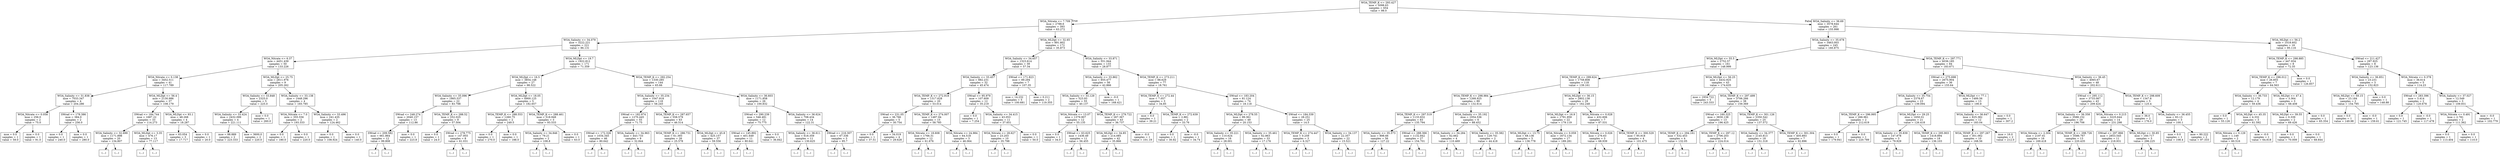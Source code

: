 digraph Tree {
node [shape=box] ;
0 [label="WOA_TEMP_K <= 293.427\nmse = 5098.63\nsamples = 654\nvalue = 98.0"] ;
1 [label="WOA_Nitrate <= 7.709\nmse = 2788.6\nsamples = 393\nvalue = 63.272"] ;
0 -> 1 [labeldistance=2.5, labelangle=45, headlabel="True"] ;
2 [label="WOA_Salinity <= 34.079\nmse = 3222.221\nsamples = 221\nvalue = 86.131"] ;
1 -> 2 ;
3 [label="WOA_Nitrate <= 6.37\nmse = 4451.439\nsamples = 50\nvalue = 133.226"] ;
2 -> 3 ;
4 [label="WOA_Nitrate <= 0.138\nmse = 3452.511\nsamples = 41\nvalue = 117.789"] ;
3 -> 4 ;
5 [label="WOA_Salinity <= 31.838\nmse = 7033.347\nsamples = 4\nvalue = 204.286"] ;
4 -> 5 ;
6 [label="WOA_Nitrate <= 0.058\nmse = 256.0\nsamples = 2\nvalue = 75.0"] ;
5 -> 6 ;
7 [label="mse = 0.0\nsamples = 1\nvalue = 59.0"] ;
6 -> 7 ;
8 [label="mse = 0.0\nsamples = 1\nvalue = 91.0"] ;
6 -> 8 ;
9 [label="SWrad <= 178.386\nmse = 384.0\nsamples = 2\nvalue = 256.0"] ;
5 -> 9 ;
10 [label="mse = 0.0\nsamples = 1\nvalue = 240.0"] ;
9 -> 10 ;
11 [label="mse = 0.0\nsamples = 1\nvalue = 280.0"] ;
9 -> 11 ;
12 [label="WOA_MLDpt <= 56.4\nmse = 2130.986\nsamples = 37\nvalue = 108.179"] ;
4 -> 12 ;
13 [label="SWrad <= 184.744\nmse = 1687.22\nsamples = 33\nvalue = 114.273"] ;
12 -> 13 ;
14 [label="WOA_Salinity <= 32.699\nmse = 1171.898\nsamples = 20\nvalue = 134.807"] ;
13 -> 14 ;
15 [label="(...)"] ;
14 -> 15 ;
42 [label="(...)"] ;
14 -> 42 ;
53 [label="WOA_MLDpt <= 3.35\nmse = 476.17\nsamples = 13\nvalue = 77.117"] ;
13 -> 53 ;
54 [label="(...)"] ;
53 -> 54 ;
55 [label="(...)"] ;
53 -> 55 ;
74 [label="WOA_MLDpt <= 93.1\nmse = 48.268\nsamples = 4\nvalue = 18.287"] ;
12 -> 74 ;
75 [label="mse = 63.054\nsamples = 3\nvalue = 17.717"] ;
74 -> 75 ;
76 [label="mse = 0.0\nsamples = 1\nvalue = 20.0"] ;
74 -> 76 ;
77 [label="WOA_MLDpt <= 25.75\nmse = 2811.976\nsamples = 9\nvalue = 205.262"] ;
3 -> 77 ;
78 [label="WOA_Salinity <= 33.848\nmse = 2325.0\nsamples = 5\nvalue = 225.0"] ;
77 -> 78 ;
79 [label="WOA_Salinity <= 33.424\nmse = 2432.099\nsamples = 4\nvalue = 221.111"] ;
78 -> 79 ;
80 [label="mse = 88.889\nsamples = 2\nvalue = 223.333"] ;
79 -> 80 ;
81 [label="mse = 3600.0\nsamples = 2\nvalue = 220.0"] ;
79 -> 81 ;
82 [label="mse = 0.0\nsamples = 1\nvalue = 260.0"] ;
78 -> 82 ;
83 [label="WOA_Salinity <= 33.138\nmse = 1448.296\nsamples = 4\nvalue = 165.785"] ;
77 -> 83 ;
84 [label="WOA_Nitrate <= 7.0\nmse = 355.556\nsamples = 2\nvalue = 193.333"] ;
83 -> 84 ;
85 [label="mse = 0.0\nsamples = 1\nvalue = 180.0"] ;
84 -> 85 ;
86 [label="mse = 0.0\nsamples = 1\nvalue = 220.0"] ;
84 -> 86 ;
87 [label="WOA_Salinity <= 33.496\nmse = 241.435\nsamples = 2\nvalue = 124.462"] ;
83 -> 87 ;
88 [label="mse = 0.0\nsamples = 1\nvalue = 108.924"] ;
87 -> 88 ;
89 [label="mse = 0.0\nsamples = 1\nvalue = 140.0"] ;
87 -> 89 ;
90 [label="WOA_MLDpt <= 19.7\nmse = 1922.812\nsamples = 171\nvalue = 71.359"] ;
2 -> 90 ;
91 [label="WOA_MLDpt <= 16.5\nmse = 3854.148\nsamples = 27\nvalue = 98.522"] ;
90 -> 91 ;
92 [label="WOA_Salinity <= 35.096\nmse = 1865.537\nsamples = 22\nvalue = 83.798"] ;
91 -> 92 ;
93 [label="SWrad <= 248.274\nmse = 2040.157\nsamples = 13\nvalue = 112.86"] ;
92 -> 93 ;
94 [label="SWrad <= 209.582\nmse = 661.864\nsamples = 12\nvalue = 99.808"] ;
93 -> 94 ;
95 [label="(...)"] ;
94 -> 95 ;
116 [label="(...)"] ;
94 -> 116 ;
117 [label="mse = 0.0\nsamples = 1\nvalue = 223.8"] ;
93 -> 117 ;
118 [label="WOA_TEMP_K <= 288.52\nmse = 252.025\nsamples = 9\nvalue = 57.504"] ;
92 -> 118 ;
119 [label="mse = 0.0\nsamples = 1\nvalue = 24.0"] ;
118 -> 119 ;
120 [label="SWrad <= 278.775\nmse = 147.955\nsamples = 8\nvalue = 61.031"] ;
118 -> 120 ;
121 [label="(...)"] ;
120 -> 121 ;
126 [label="(...)"] ;
120 -> 126 ;
129 [label="WOA_MLDpt <= 18.05\nmse = 6900.125\nsamples = 5\nvalue = 182.657"] ;
91 -> 129 ;
130 [label="WOA_TEMP_K <= 288.553\nmse = 1260.75\nsamples = 2\nvalue = 249.5"] ;
129 -> 130 ;
131 [label="mse = 0.0\nsamples = 1\nvalue = 270.0"] ;
130 -> 131 ;
132 [label="mse = 0.0\nsamples = 1\nvalue = 188.0"] ;
130 -> 132 ;
133 [label="WOA_TEMP_K <= 288.461\nmse = 518.949\nsamples = 3\nvalue = 93.533"] ;
129 -> 133 ;
134 [label="WOA_Salinity <= 34.846\nmse = 79.21\nsamples = 2\nvalue = 108.8"] ;
133 -> 134 ;
135 [label="(...)"] ;
134 -> 135 ;
136 [label="(...)"] ;
134 -> 136 ;
137 [label="mse = 0.0\nsamples = 1\nvalue = 63.0"] ;
133 -> 137 ;
138 [label="WOA_TEMP_K <= 292.254\nmse = 1330.285\nsamples = 144\nvalue = 65.66"] ;
90 -> 138 ;
139 [label="WOA_Salinity <= 35.234\nmse = 1047.918\nsamples = 118\nvalue = 58.245"] ;
138 -> 139 ;
140 [label="SWrad <= 182.974\nmse = 1270.445\nsamples = 55\nvalue = 71.75"] ;
139 -> 140 ;
141 [label="SWrad <= 172.326\nmse = 1034.345\nsamples = 46\nvalue = 80.642"] ;
140 -> 141 ;
142 [label="(...)"] ;
141 -> 142 ;
207 [label="(...)"] ;
141 -> 207 ;
208 [label="WOA_Salinity <= 34.963\nmse = 443.733\nsamples = 9\nvalue = 32.844"] ;
140 -> 208 ;
209 [label="(...)"] ;
208 -> 209 ;
216 [label="(...)"] ;
208 -> 216 ;
225 [label="WOA_TEMP_K <= 287.657\nmse = 558.579\nsamples = 63\nvalue = 46.514"] ;
139 -> 225 ;
226 [label="WOA_TEMP_K <= 286.731\nmse = 61.393\nsamples = 26\nvalue = 25.578"] ;
225 -> 226 ;
227 [label="(...)"] ;
226 -> 227 ;
244 [label="(...)"] ;
226 -> 244 ;
249 [label="WOA_MLDpt <= 45.8\nmse = 425.157\nsamples = 37\nvalue = 59.556"] ;
225 -> 249 ;
250 [label="(...)"] ;
249 -> 250 ;
265 [label="(...)"] ;
249 -> 265 ;
306 [label="WOA_Salinity <= 36.603\nmse = 1171.858\nsamples = 26\nvalue = 100.832"] ;
138 -> 306 ;
307 [label="SWrad <= 290.239\nmse = 546.491\nsamples = 12\nvalue = 75.775"] ;
306 -> 307 ;
308 [label="SWrad <= 145.892\nmse = 401.649\nsamples = 11\nvalue = 80.641"] ;
307 -> 308 ;
309 [label="(...)"] ;
308 -> 309 ;
314 [label="(...)"] ;
308 -> 314 ;
327 [label="mse = 0.0\nsamples = 1\nvalue = 36.842"] ;
307 -> 327 ;
328 [label="WOA_Salinity <= 36.624\nmse = 708.434\nsamples = 14\nvalue = 122.31"] ;
306 -> 328 ;
329 [label="WOA_Salinity <= 36.611\nmse = 618.359\nsamples = 11\nvalue = 130.625"] ;
328 -> 329 ;
330 [label="(...)"] ;
329 -> 330 ;
335 [label="(...)"] ;
329 -> 335 ;
340 [label="SWrad <= 216.307\nmse = 67.336\nsamples = 3\nvalue = 95.7"] ;
328 -> 340 ;
341 [label="(...)"] ;
340 -> 341 ;
342 [label="(...)"] ;
340 -> 342 ;
343 [label="WOA_MLDpt <= 32.65\nmse = 891.802\nsamples = 172\nvalue = 35.873"] ;
1 -> 343 ;
344 [label="WOA_Salinity <= 34.657\nmse = 1323.614\nsamples = 39\nvalue = 57.34"] ;
343 -> 344 ;
345 [label="WOA_Salinity <= 33.457\nmse = 882.231\nsamples = 32\nvalue = 45.474"] ;
344 -> 345 ;
346 [label="WOA_TEMP_K <= 272.918\nmse = 1317.628\nsamples = 20\nvalue = 53.014"] ;
345 -> 346 ;
347 [label="SWrad <= 231.05\nmse = 36.766\nsamples = 5\nvalue = 30.754"] ;
346 -> 347 ;
348 [label="mse = 0.0\nsamples = 1\nvalue = 37.51"] ;
347 -> 348 ;
349 [label="mse = 34.019\nsamples = 4\nvalue = 29.628"] ;
347 -> 349 ;
350 [label="WOA_TEMP_K <= 274.007\nmse = 1487.94\nsamples = 15\nvalue = 58.785"] ;
346 -> 350 ;
351 [label="WOA_Nitrate <= 18.608\nmse = 1766.31\nsamples = 12\nvalue = 61.676"] ;
350 -> 351 ;
352 [label="(...)"] ;
351 -> 352 ;
353 [label="(...)"] ;
351 -> 353 ;
356 [label="WOA_Nitrate <= 24.984\nmse = 64.518\nsamples = 3\nvalue = 46.064"] ;
350 -> 356 ;
357 [label="(...)"] ;
356 -> 357 ;
360 [label="(...)"] ;
356 -> 360 ;
361 [label="SWrad <= 95.979\nmse = 107.609\nsamples = 12\nvalue = 35.219"] ;
345 -> 361 ;
362 [label="mse = 0.0\nsamples = 1\nvalue = 7.254"] ;
361 -> 362 ;
363 [label="WOA_Salinity <= 34.415\nmse = 43.053\nsamples = 11\nvalue = 37.651"] ;
361 -> 363 ;
364 [label="WOA_Nitrate <= 28.627\nmse = 23.203\nsamples = 10\nvalue = 35.798"] ;
363 -> 364 ;
365 [label="(...)"] ;
364 -> 365 ;
382 [label="(...)"] ;
364 -> 382 ;
383 [label="mse = 0.0\nsamples = 1\nvalue = 50.0"] ;
363 -> 383 ;
384 [label="SWrad <= 171.823\nmse = 89.294\nsamples = 7\nvalue = 107.35"] ;
344 -> 384 ;
385 [label="mse = 14.232\nsamples = 5\nvalue = 100.681"] ;
384 -> 385 ;
386 [label="mse = 0.211\nsamples = 2\nvalue = 119.355"] ;
384 -> 386 ;
387 [label="WOA_Salinity <= 33.871\nmse = 551.944\nsamples = 133\nvalue = 28.877"] ;
343 -> 387 ;
388 [label="WOA_Salinity <= 33.862\nmse = 855.477\nsamples = 56\nvalue = 42.866"] ;
387 -> 388 ;
389 [label="WOA_Salinity <= 33.129\nmse = 523.93\nsamples = 55\nvalue = 40.137"] ;
388 -> 389 ;
390 [label="WOA_Nitrate <= 13.07\nmse = 1379.907\nsamples = 12\nvalue = 55.135"] ;
389 -> 390 ;
391 [label="mse = 0.0\nsamples = 1\nvalue = 34.0"] ;
390 -> 391 ;
392 [label="SWrad <= 63.625\nmse = 1436.49\nsamples = 11\nvalue = 56.455"] ;
390 -> 392 ;
393 [label="(...)"] ;
392 -> 393 ;
394 [label="(...)"] ;
392 -> 394 ;
397 [label="WOA_TEMP_K <= 279.722\nmse = 267.367\nsamples = 43\nvalue = 36.737"] ;
389 -> 397 ;
398 [label="WOA_MLDpt <= 34.85\nmse = 214.085\nsamples = 42\nvalue = 35.866"] ;
397 -> 398 ;
399 [label="(...)"] ;
398 -> 399 ;
400 [label="(...)"] ;
398 -> 400 ;
473 [label="mse = -0.0\nsamples = 1\nvalue = 101.19"] ;
397 -> 473 ;
474 [label="mse = -0.0\nsamples = 1\nvalue = 168.421"] ;
388 -> 474 ;
475 [label="WOA_TEMP_K <= 273.211\nmse = 88.629\nsamples = 77\nvalue = 18.761"] ;
387 -> 475 ;
476 [label="WOA_TEMP_K <= 272.44\nmse = 7.057\nsamples = 3\nvalue = 34.85"] ;
475 -> 476 ;
477 [label="mse = 0.0\nsamples = 1\nvalue = 39.21"] ;
476 -> 477 ;
478 [label="WOA_TEMP_K <= 272.639\nmse = 2.881\nsamples = 2\nvalue = 33.76"] ;
476 -> 478 ;
479 [label="mse = 0.0\nsamples = 1\nvalue = 30.82"] ;
478 -> 479 ;
480 [label="mse = -0.0\nsamples = 1\nvalue = 34.74"] ;
478 -> 480 ;
481 [label="SWrad <= 183.204\nmse = 81.124\nsamples = 74\nvalue = 18.118"] ;
475 -> 481 ;
482 [label="WOA_MLDpt <= 278.55\nmse = 99.361\nsamples = 49\nvalue = 20.153"] ;
481 -> 482 ;
483 [label="WOA_Salinity <= 35.221\nmse = 110.624\nsamples = 16\nvalue = 28.001"] ;
482 -> 483 ;
484 [label="(...)"] ;
483 -> 484 ;
507 [label="(...)"] ;
483 -> 507 ;
514 [label="WOA_Salinity <= 35.461\nmse = 62.863\nsamples = 33\nvalue = 17.176"] ;
482 -> 514 ;
515 [label="(...)"] ;
514 -> 515 ;
524 [label="(...)"] ;
514 -> 524 ;
531 [label="SWrad <= 184.339\nmse = 28.251\nsamples = 25\nvalue = 14.5"] ;
481 -> 531 ;
532 [label="WOA_TEMP_K <= 274.447\nmse = 0.259\nsamples = 3\nvalue = 6.327"] ;
531 -> 532 ;
533 [label="(...)"] ;
532 -> 533 ;
534 [label="(...)"] ;
532 -> 534 ;
535 [label="WOA_Salinity <= 34.137\nmse = 22.357\nsamples = 22\nvalue = 15.521"] ;
531 -> 535 ;
536 [label="(...)"] ;
535 -> 536 ;
569 [label="(...)"] ;
535 -> 569 ;
574 [label="WOA_Salinity <= 36.69\nmse = 3578.644\nsamples = 261\nvalue = 155.998"] ;
0 -> 574 [labeldistance=2.5, labelangle=-45, headlabel="False"] ;
575 [label="WOA_Salinity <= 35.678\nmse = 3463.003\nsamples = 245\nvalue = 160.875"] ;
574 -> 575 ;
576 [label="WOA_MLDpt <= 55.5\nmse = 2752.57\nsamples = 161\nvalue = 148.999"] ;
575 -> 576 ;
577 [label="WOA_TEMP_K <= 299.624\nmse = 1758.808\nsamples = 118\nvalue = 139.161"] ;
576 -> 577 ;
578 [label="WOA_TEMP_K <= 298.984\nmse = 1268.925\nsamples = 89\nvalue = 132.614"] ;
577 -> 578 ;
579 [label="WOA_TEMP_K <= 297.519\nmse = 1133.832\nsamples = 83\nvalue = 135.794"] ;
578 -> 579 ;
580 [label="WOA_Salinity <= 35.573\nmse = 898.66\nsamples = 56\nvalue = 127.22"] ;
579 -> 580 ;
581 [label="(...)"] ;
580 -> 581 ;
650 [label="(...)"] ;
580 -> 650 ;
659 [label="SWrad <= 288.366\nmse = 1132.842\nsamples = 27\nvalue = 154.701"] ;
579 -> 659 ;
660 [label="(...)"] ;
659 -> 660 ;
701 [label="(...)"] ;
659 -> 701 ;
702 [label="WOA_Salinity <= 35.192\nmse = 1054.536\nsamples = 6\nvalue = 88.452"] ;
578 -> 702 ;
703 [label="WOA_Salinity <= 34.284\nmse = 62.662\nsamples = 4\nvalue = 110.469"] ;
702 -> 703 ;
704 [label="(...)"] ;
703 -> 704 ;
705 [label="(...)"] ;
703 -> 705 ;
710 [label="WOA_Salinity <= 35.382\nmse = 129.741\nsamples = 2\nvalue = 44.418"] ;
702 -> 710 ;
711 [label="(...)"] ;
710 -> 711 ;
712 [label="(...)"] ;
710 -> 712 ;
713 [label="WOA_MLDpt <= 36.15\nmse = 2802.138\nsamples = 29\nvalue = 162.248"] ;
577 -> 713 ;
714 [label="WOA_MLDpt <= 16.9\nmse = 1791.959\nsamples = 22\nvalue = 179.119"] ;
713 -> 714 ;
715 [label="WOA_MLDpt <= 13.75\nmse = 68.136\nsamples = 5\nvalue = 136.778"] ;
714 -> 715 ;
716 [label="(...)"] ;
715 -> 716 ;
721 [label="(...)"] ;
715 -> 721 ;
724 [label="WOA_Nitrate <= 0.059\nmse = 1672.134\nsamples = 17\nvalue = 189.281"] ;
714 -> 724 ;
725 [label="(...)"] ;
724 -> 725 ;
728 [label="(...)"] ;
724 -> 728 ;
755 [label="WOA_Nitrate <= 0.028\nmse = 432.606\nsamples = 7\nvalue = 87.531"] ;
713 -> 755 ;
756 [label="WOA_Nitrate <= 0.026\nmse = 276.63\nsamples = 3\nvalue = 68.939"] ;
755 -> 756 ;
757 [label="(...)"] ;
756 -> 757 ;
760 [label="(...)"] ;
756 -> 760 ;
761 [label="WOA_TEMP_K <= 300.529\nmse = 95.918\nsamples = 4\nvalue = 101.475"] ;
755 -> 761 ;
762 [label="(...)"] ;
761 -> 762 ;
763 [label="(...)"] ;
761 -> 763 ;
768 [label="WOA_MLDpt <= 56.25\nmse = 4432.925\nsamples = 43\nvalue = 174.635"] ;
576 -> 768 ;
769 [label="mse = 1934.722\nsamples = 5\nvalue = 243.333"] ;
768 -> 769 ;
770 [label="WOA_TEMP_K <= 297.499\nmse = 3706.266\nsamples = 38\nvalue = 159.369"] ;
768 -> 770 ;
771 [label="SWrad <= 160.325\nmse = 3830.138\nsamples = 13\nvalue = 196.425"] ;
770 -> 771 ;
772 [label="WOA_TEMP_K <= 294.161\nmse = 532.453\nsamples = 4\nvalue = 132.05"] ;
771 -> 772 ;
773 [label="(...)"] ;
772 -> 773 ;
774 [label="(...)"] ;
772 -> 774 ;
779 [label="WOA_TEMP_K <= 297.12\nmse = 2706.203\nsamples = 9\nvalue = 224.014"] ;
771 -> 779 ;
780 [label="(...)"] ;
779 -> 780 ;
787 [label="(...)"] ;
779 -> 787 ;
788 [label="WOA_TEMP_K <= 301.126\nmse = 2350.542\nsamples = 25\nvalue = 137.572"] ;
770 -> 788 ;
789 [label="WOA_Salinity <= 34.377\nmse = 2145.813\nsamples = 18\nvalue = 151.318"] ;
788 -> 789 ;
790 [label="(...)"] ;
789 -> 790 ;
791 [label="(...)"] ;
789 -> 791 ;
810 [label="WOA_TEMP_K <= 301.304\nmse = 405.893\nsamples = 7\nvalue = 92.896"] ;
788 -> 810 ;
811 [label="(...)"] ;
810 -> 811 ;
814 [label="(...)"] ;
810 -> 814 ;
823 [label="WOA_TEMP_K <= 297.771\nmse = 4036.185\nsamples = 84\nvalue = 183.671"] ;
575 -> 823 ;
824 [label="SWrad <= 275.698\nmse = 2675.904\nsamples = 36\nvalue = 155.64"] ;
823 -> 824 ;
825 [label="WOA_Salinity <= 35.754\nmse = 2378.67\nsamples = 23\nvalue = 139.094"] ;
824 -> 825 ;
826 [label="WOA_TEMP_K <= 296.995\nmse = 266.961\nsamples = 2\nvalue = 212.619"] ;
825 -> 826 ;
827 [label="mse = 0.0\nsamples = 1\nvalue = 179.941"] ;
826 -> 827 ;
828 [label="mse = 0.0\nsamples = 1\nvalue = 220.789"] ;
826 -> 828 ;
829 [label="WOA_MLDpt <= 29.25\nmse = 1650.01\nsamples = 21\nvalue = 126.418"] ;
825 -> 829 ;
830 [label="WOA_Salinity <= 35.839\nmse = 147.878\nsamples = 3\nvalue = 79.929"] ;
829 -> 830 ;
831 [label="(...)"] ;
830 -> 831 ;
832 [label="(...)"] ;
830 -> 832 ;
835 [label="WOA_TEMP_K <= 295.903\nmse = 1418.894\nsamples = 18\nvalue = 136.103"] ;
829 -> 835 ;
836 [label="(...)"] ;
835 -> 836 ;
855 [label="(...)"] ;
835 -> 855 ;
862 [label="WOA_MLDpt <= 77.1\nmse = 1489.56\nsamples = 13\nvalue = 190.8"] ;
824 -> 862 ;
863 [label="WOA_Salinity <= 36.647\nmse = 625.382\nsamples = 12\nvalue = 183.04"] ;
862 -> 863 ;
864 [label="WOA_TEMP_K <= 297.267\nmse = 301.062\nsamples = 10\nvalue = 168.56"] ;
863 -> 864 ;
865 [label="(...)"] ;
864 -> 865 ;
872 [label="(...)"] ;
864 -> 872 ;
873 [label="mse = 16.0\nsamples = 2\nvalue = 212.0"] ;
863 -> 873 ;
874 [label="mse = 0.0\nsamples = 1\nvalue = 307.2"] ;
862 -> 874 ;
875 [label="WOA_Salinity <= 36.45\nmse = 4065.67\nsamples = 48\nvalue = 202.611"] ;
823 -> 875 ;
876 [label="SWrad <= 295.112\nmse = 3733.067\nsamples = 43\nvalue = 209.424"] ;
875 -> 876 ;
877 [label="WOA_Salinity <= 36.358\nmse = 3588.152\nsamples = 29\nvalue = 196.706"] ;
876 -> 877 ;
878 [label="WOA_Nitrate <= 2.304\nmse = 2197.61\nsamples = 16\nvalue = 169.418"] ;
877 -> 878 ;
879 [label="(...)"] ;
878 -> 879 ;
892 [label="(...)"] ;
878 -> 892 ;
895 [label="WOA_TEMP_K <= 298.726\nmse = 3586.767\nsamples = 13\nvalue = 220.435"] ;
877 -> 895 ;
896 [label="(...)"] ;
895 -> 896 ;
897 [label="(...)"] ;
895 -> 897 ;
906 [label="WOA_Nitrate <= 0.215\nmse = 3225.644\nsamples = 14\nvalue = 231.298"] ;
876 -> 906 ;
907 [label="SWrad <= 297.866\nmse = 2853.545\nsamples = 11\nvalue = 218.931"] ;
906 -> 907 ;
908 [label="(...)"] ;
907 -> 908 ;
913 [label="(...)"] ;
907 -> 913 ;
920 [label="WOA_MLDpt <= 30.85\nmse = 160.717\nsamples = 3\nvalue = 296.225"] ;
906 -> 920 ;
921 [label="(...)"] ;
920 -> 921 ;
922 [label="(...)"] ;
920 -> 922 ;
925 [label="WOA_TEMP_K <= 298.609\nmse = 1347.6\nsamples = 5\nvalue = 125.4"] ;
875 -> 925 ;
926 [label="mse = 36.0\nsamples = 2\nvalue = 176.0"] ;
925 -> 926 ;
927 [label="WOA_Salinity <= 36.455\nmse = 83.13\nsamples = 3\nvalue = 100.1"] ;
925 -> 927 ;
928 [label="mse = 0.0\nsamples = 1\nvalue = 108.4"] ;
927 -> 928 ;
929 [label="mse = 80.222\nsamples = 2\nvalue = 97.333"] ;
927 -> 929 ;
930 [label="WOA_MLDpt <= 56.2\nmse = 1018.602\nsamples = 16\nvalue = 95.116"] ;
574 -> 930 ;
931 [label="WOA_TEMP_K <= 298.885\nmse = 447.934\nsamples = 8\nvalue = 72.35"] ;
930 -> 931 ;
932 [label="WOA_TEMP_K <= 296.012\nmse = 26.855\nsamples = 7\nvalue = 64.563"] ;
931 -> 932 ;
933 [label="WOA_Salinity <= 36.733\nmse = 12.179\nsamples = 4\nvalue = 59.436"] ;
932 -> 933 ;
934 [label="mse = 0.0\nsamples = 1\nvalue = 55.126"] ;
933 -> 934 ;
935 [label="WOA_MLDpt <= 45.35\nmse = 4.332\nsamples = 3\nvalue = 61.592"] ;
933 -> 935 ;
936 [label="WOA_Nitrate <= 0.129\nmse = 1.149\nsamples = 2\nvalue = 60.516"] ;
935 -> 936 ;
937 [label="(...)"] ;
936 -> 937 ;
938 [label="(...)"] ;
936 -> 938 ;
939 [label="mse = -0.0\nsamples = 1\nvalue = 64.818"] ;
935 -> 939 ;
940 [label="WOA_MLDpt <= 47.4\nmse = 3.364\nsamples = 3\nvalue = 68.408"] ;
932 -> 940 ;
941 [label="WOA_MLDpt <= 39.55\nmse = 0.339\nsamples = 2\nvalue = 69.426"] ;
940 -> 941 ;
942 [label="mse = 0.0\nsamples = 1\nvalue = 70.009"] ;
941 -> 942 ;
943 [label="mse = 0.0\nsamples = 1\nvalue = 68.844"] ;
941 -> 943 ;
944 [label="mse = 0.0\nsamples = 1\nvalue = 65.354"] ;
940 -> 944 ;
945 [label="mse = 0.0\nsamples = 1\nvalue = 126.857"] ;
931 -> 945 ;
946 [label="SWrad <= 211.427\nmse = 297.925\nsamples = 8\nvalue = 123.136"] ;
930 -> 946 ;
947 [label="WOA_Salinity <= 36.851\nmse = 23.231\nsamples = 3\nvalue = 152.823"] ;
946 -> 947 ;
948 [label="WOA_MLDpt <= 59.15\nmse = 23.184\nsamples = 2\nvalue = 154.795"] ;
947 -> 948 ;
949 [label="mse = 0.0\nsamples = 1\nvalue = 149.98"] ;
948 -> 949 ;
950 [label="mse = -0.0\nsamples = 1\nvalue = 159.61"] ;
948 -> 950 ;
951 [label="mse = 0.0\nsamples = 1\nvalue = 148.88"] ;
947 -> 951 ;
952 [label="WOA_Nitrate <= 0.378\nmse = 36.614\nsamples = 5\nvalue = 114.23"] ;
946 -> 952 ;
953 [label="SWrad <= 283.396\nmse = 3.414\nsamples = 2\nvalue = 120.678"] ;
952 -> 953 ;
954 [label="mse = 0.0\nsamples = 1\nvalue = 121.745"] ;
953 -> 954 ;
955 [label="mse = -0.0\nsamples = 1\nvalue = 117.478"] ;
953 -> 955 ;
956 [label="WOA_Salinity <= 37.027\nmse = 12.549\nsamples = 3\nvalue = 109.931"] ;
952 -> 956 ;
957 [label="WOA_Nitrate <= 0.491\nmse = 2.781\nsamples = 2\nvalue = 111.362"] ;
956 -> 957 ;
958 [label="mse = 0.0\nsamples = 1\nvalue = 113.404"] ;
957 -> 958 ;
959 [label="mse = 0.0\nsamples = 1\nvalue = 110.0"] ;
957 -> 959 ;
960 [label="mse = -0.0\nsamples = 1\nvalue = 102.779"] ;
956 -> 960 ;
}